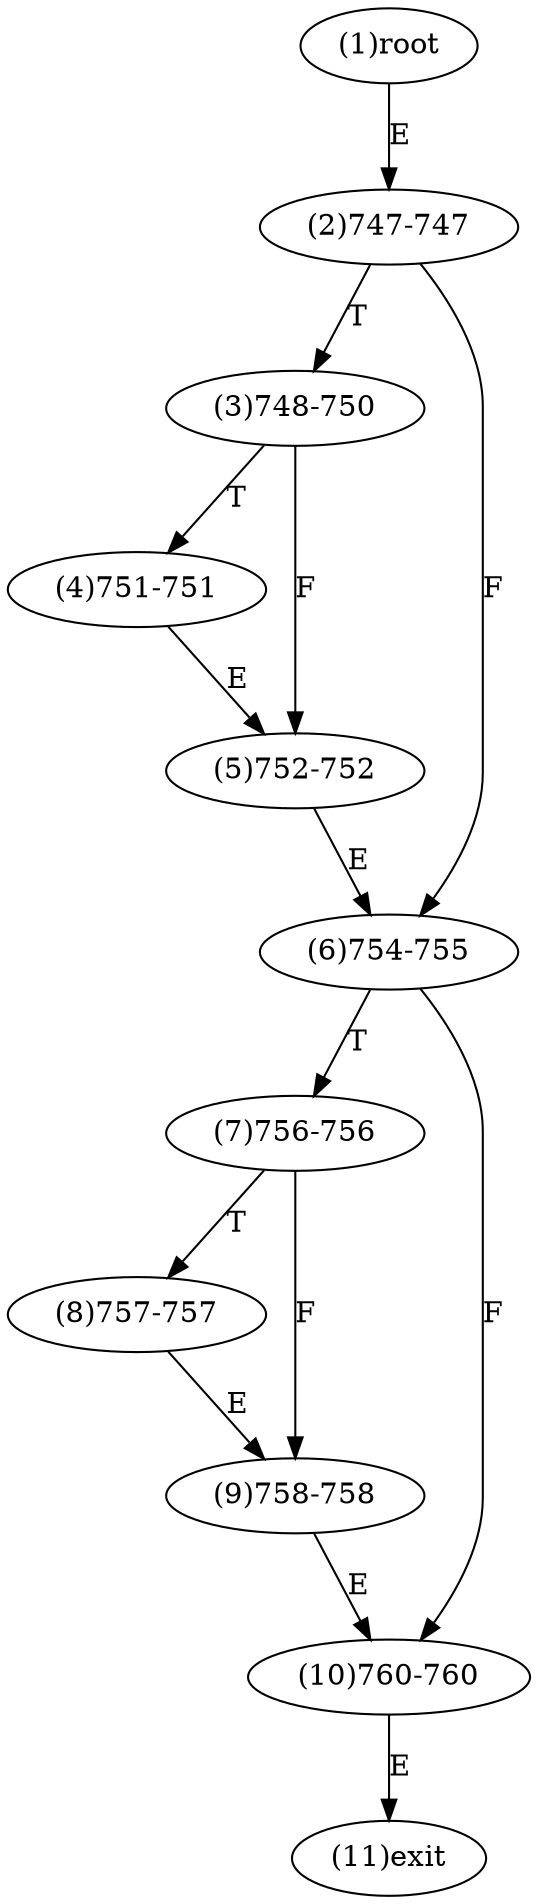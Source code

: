 digraph "" { 
1[ label="(1)root"];
2[ label="(2)747-747"];
3[ label="(3)748-750"];
4[ label="(4)751-751"];
5[ label="(5)752-752"];
6[ label="(6)754-755"];
7[ label="(7)756-756"];
8[ label="(8)757-757"];
9[ label="(9)758-758"];
10[ label="(10)760-760"];
11[ label="(11)exit"];
1->2[ label="E"];
2->6[ label="F"];
2->3[ label="T"];
3->5[ label="F"];
3->4[ label="T"];
4->5[ label="E"];
5->6[ label="E"];
6->10[ label="F"];
6->7[ label="T"];
7->9[ label="F"];
7->8[ label="T"];
8->9[ label="E"];
9->10[ label="E"];
10->11[ label="E"];
}